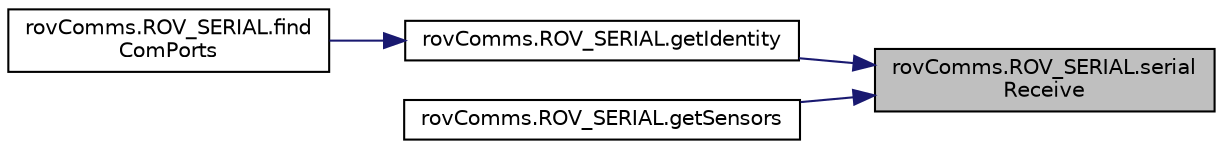 digraph "rovComms.ROV_SERIAL.serialReceive"
{
 // LATEX_PDF_SIZE
  edge [fontname="Helvetica",fontsize="10",labelfontname="Helvetica",labelfontsize="10"];
  node [fontname="Helvetica",fontsize="10",shape=record];
  rankdir="RL";
  Node1 [label="rovComms.ROV_SERIAL.serial\lReceive",height=0.2,width=0.4,color="black", fillcolor="grey75", style="filled", fontcolor="black",tooltip=" "];
  Node1 -> Node2 [dir="back",color="midnightblue",fontsize="10",style="solid",fontname="Helvetica"];
  Node2 [label="rovComms.ROV_SERIAL.getIdentity",height=0.2,width=0.4,color="black", fillcolor="white", style="filled",URL="$classrov_comms_1_1_r_o_v___s_e_r_i_a_l.html#a1ece72172693bf1031dc1aa2546fb3f8",tooltip=" "];
  Node2 -> Node3 [dir="back",color="midnightblue",fontsize="10",style="solid",fontname="Helvetica"];
  Node3 [label="rovComms.ROV_SERIAL.find\lComPorts",height=0.2,width=0.4,color="black", fillcolor="white", style="filled",URL="$classrov_comms_1_1_r_o_v___s_e_r_i_a_l.html#a790f013933dafb05a242cce41492c5ed",tooltip=" "];
  Node1 -> Node4 [dir="back",color="midnightblue",fontsize="10",style="solid",fontname="Helvetica"];
  Node4 [label="rovComms.ROV_SERIAL.getSensors",height=0.2,width=0.4,color="black", fillcolor="white", style="filled",URL="$classrov_comms_1_1_r_o_v___s_e_r_i_a_l.html#a16ede68333da40556af133e2bed2adb0",tooltip=" "];
}
